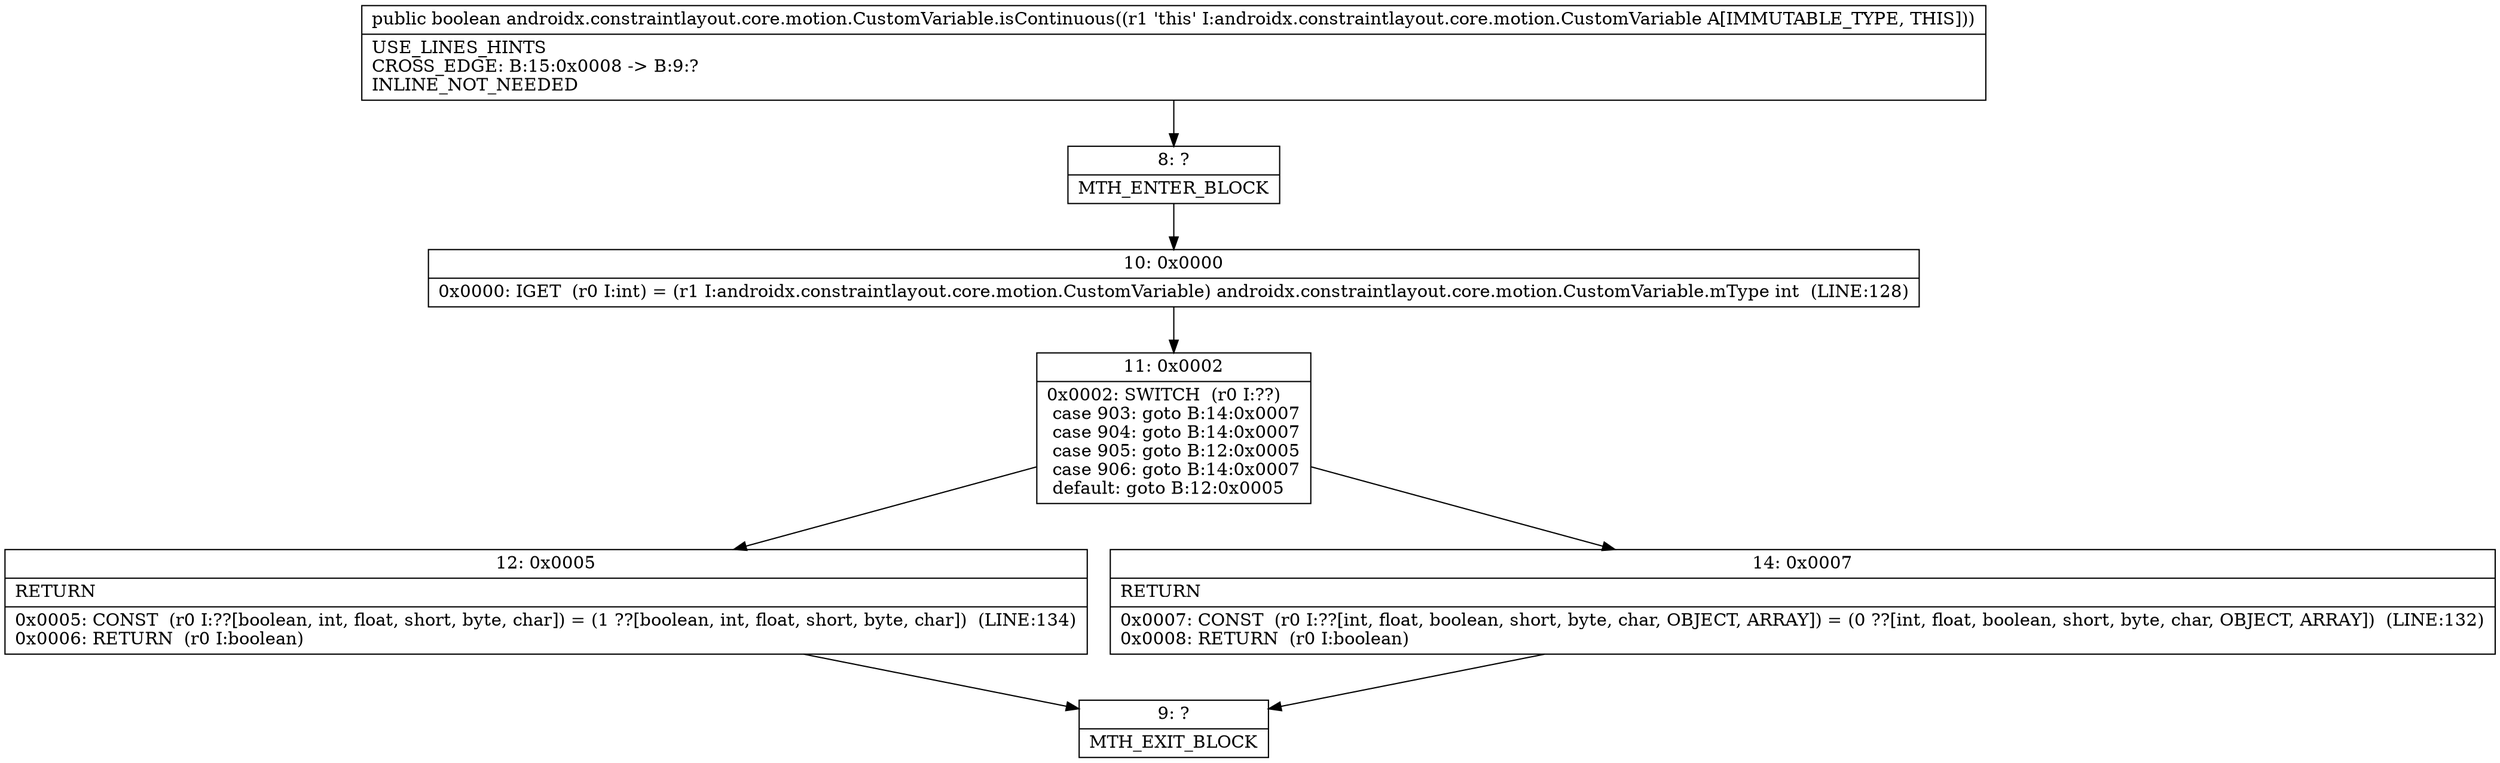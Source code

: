 digraph "CFG forandroidx.constraintlayout.core.motion.CustomVariable.isContinuous()Z" {
Node_8 [shape=record,label="{8\:\ ?|MTH_ENTER_BLOCK\l}"];
Node_10 [shape=record,label="{10\:\ 0x0000|0x0000: IGET  (r0 I:int) = (r1 I:androidx.constraintlayout.core.motion.CustomVariable) androidx.constraintlayout.core.motion.CustomVariable.mType int  (LINE:128)\l}"];
Node_11 [shape=record,label="{11\:\ 0x0002|0x0002: SWITCH  (r0 I:??)\l case 903: goto B:14:0x0007\l case 904: goto B:14:0x0007\l case 905: goto B:12:0x0005\l case 906: goto B:14:0x0007\l default: goto B:12:0x0005 \l}"];
Node_12 [shape=record,label="{12\:\ 0x0005|RETURN\l|0x0005: CONST  (r0 I:??[boolean, int, float, short, byte, char]) = (1 ??[boolean, int, float, short, byte, char])  (LINE:134)\l0x0006: RETURN  (r0 I:boolean) \l}"];
Node_9 [shape=record,label="{9\:\ ?|MTH_EXIT_BLOCK\l}"];
Node_14 [shape=record,label="{14\:\ 0x0007|RETURN\l|0x0007: CONST  (r0 I:??[int, float, boolean, short, byte, char, OBJECT, ARRAY]) = (0 ??[int, float, boolean, short, byte, char, OBJECT, ARRAY])  (LINE:132)\l0x0008: RETURN  (r0 I:boolean) \l}"];
MethodNode[shape=record,label="{public boolean androidx.constraintlayout.core.motion.CustomVariable.isContinuous((r1 'this' I:androidx.constraintlayout.core.motion.CustomVariable A[IMMUTABLE_TYPE, THIS]))  | USE_LINES_HINTS\lCROSS_EDGE: B:15:0x0008 \-\> B:9:?\lINLINE_NOT_NEEDED\l}"];
MethodNode -> Node_8;Node_8 -> Node_10;
Node_10 -> Node_11;
Node_11 -> Node_12;
Node_11 -> Node_14;
Node_12 -> Node_9;
Node_14 -> Node_9;
}

